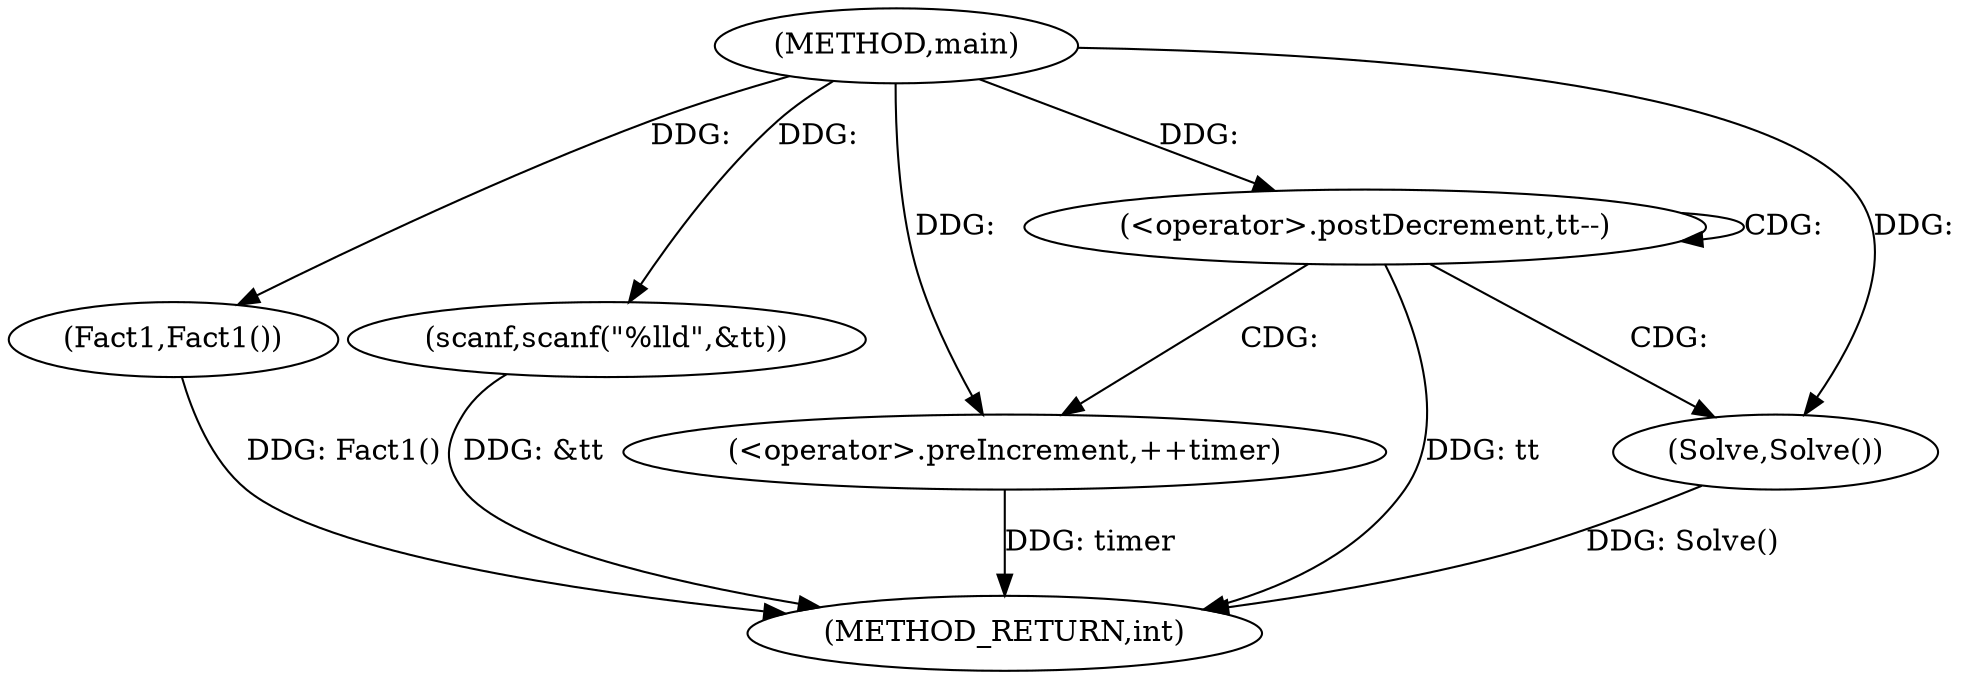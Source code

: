 digraph "main" {  
"1000372" [label = "(METHOD,main)" ]
"1000386" [label = "(METHOD_RETURN,int)" ]
"1000374" [label = "(Fact1,Fact1())" ]
"1000375" [label = "(scanf,scanf(\"%lld\",&tt))" ]
"1000380" [label = "(<operator>.postDecrement,tt--)" ]
"1000383" [label = "(<operator>.preIncrement,++timer)" ]
"1000385" [label = "(Solve,Solve())" ]
  "1000374" -> "1000386"  [ label = "DDG: Fact1()"] 
  "1000375" -> "1000386"  [ label = "DDG: &tt"] 
  "1000380" -> "1000386"  [ label = "DDG: tt"] 
  "1000385" -> "1000386"  [ label = "DDG: Solve()"] 
  "1000383" -> "1000386"  [ label = "DDG: timer"] 
  "1000372" -> "1000374"  [ label = "DDG: "] 
  "1000372" -> "1000375"  [ label = "DDG: "] 
  "1000372" -> "1000380"  [ label = "DDG: "] 
  "1000372" -> "1000385"  [ label = "DDG: "] 
  "1000372" -> "1000383"  [ label = "DDG: "] 
  "1000380" -> "1000380"  [ label = "CDG: "] 
  "1000380" -> "1000383"  [ label = "CDG: "] 
  "1000380" -> "1000385"  [ label = "CDG: "] 
}
